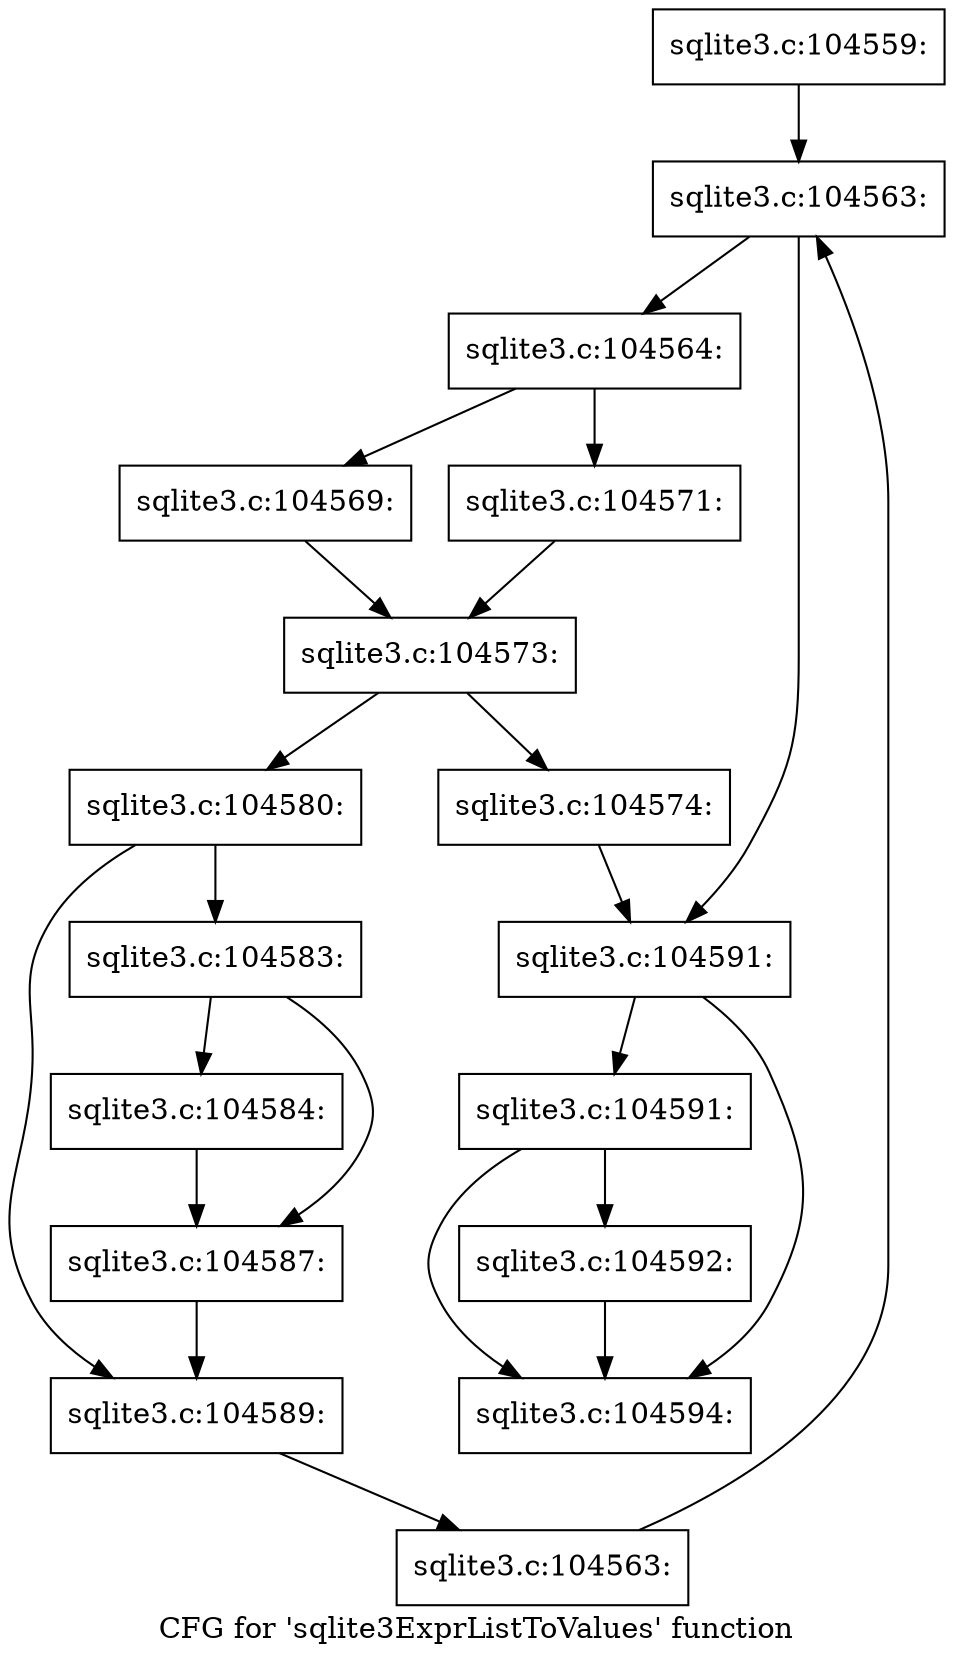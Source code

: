 digraph "CFG for 'sqlite3ExprListToValues' function" {
	label="CFG for 'sqlite3ExprListToValues' function";

	Node0x55c0fa0dfd00 [shape=record,label="{sqlite3.c:104559:}"];
	Node0x55c0fa0dfd00 -> Node0x55c0fa0e2ab0;
	Node0x55c0fa0e2ab0 [shape=record,label="{sqlite3.c:104563:}"];
	Node0x55c0fa0e2ab0 -> Node0x55c0fa0e2cd0;
	Node0x55c0fa0e2ab0 -> Node0x55c0fa0e2900;
	Node0x55c0fa0e2cd0 [shape=record,label="{sqlite3.c:104564:}"];
	Node0x55c0fa0e2cd0 -> Node0x55c0fa0e4060;
	Node0x55c0fa0e2cd0 -> Node0x55c0fa0e4100;
	Node0x55c0fa0e4060 [shape=record,label="{sqlite3.c:104569:}"];
	Node0x55c0fa0e4060 -> Node0x55c0fa0e40b0;
	Node0x55c0fa0e4100 [shape=record,label="{sqlite3.c:104571:}"];
	Node0x55c0fa0e4100 -> Node0x55c0fa0e40b0;
	Node0x55c0fa0e40b0 [shape=record,label="{sqlite3.c:104573:}"];
	Node0x55c0fa0e40b0 -> Node0x55c0fa0e4ef0;
	Node0x55c0fa0e40b0 -> Node0x55c0fa0e4f40;
	Node0x55c0fa0e4ef0 [shape=record,label="{sqlite3.c:104574:}"];
	Node0x55c0fa0e4ef0 -> Node0x55c0fa0e2900;
	Node0x55c0fa0e4f40 [shape=record,label="{sqlite3.c:104580:}"];
	Node0x55c0fa0e4f40 -> Node0x55c0fa0e5b30;
	Node0x55c0fa0e4f40 -> Node0x55c0fa0e65c0;
	Node0x55c0fa0e5b30 [shape=record,label="{sqlite3.c:104583:}"];
	Node0x55c0fa0e5b30 -> Node0x55c0fa0e6900;
	Node0x55c0fa0e5b30 -> Node0x55c0fa0e6d70;
	Node0x55c0fa0e6900 [shape=record,label="{sqlite3.c:104584:}"];
	Node0x55c0fa0e6900 -> Node0x55c0fa0e6d70;
	Node0x55c0fa0e6d70 [shape=record,label="{sqlite3.c:104587:}"];
	Node0x55c0fa0e6d70 -> Node0x55c0fa0e65c0;
	Node0x55c0fa0e65c0 [shape=record,label="{sqlite3.c:104589:}"];
	Node0x55c0fa0e65c0 -> Node0x55c0fa0e2c40;
	Node0x55c0fa0e2c40 [shape=record,label="{sqlite3.c:104563:}"];
	Node0x55c0fa0e2c40 -> Node0x55c0fa0e2ab0;
	Node0x55c0fa0e2900 [shape=record,label="{sqlite3.c:104591:}"];
	Node0x55c0fa0e2900 -> Node0x55c0fa0e7e60;
	Node0x55c0fa0e2900 -> Node0x55c0fa0e7e10;
	Node0x55c0fa0e7e60 [shape=record,label="{sqlite3.c:104591:}"];
	Node0x55c0fa0e7e60 -> Node0x55c0fa0e7dc0;
	Node0x55c0fa0e7e60 -> Node0x55c0fa0e7e10;
	Node0x55c0fa0e7dc0 [shape=record,label="{sqlite3.c:104592:}"];
	Node0x55c0fa0e7dc0 -> Node0x55c0fa0e7e10;
	Node0x55c0fa0e7e10 [shape=record,label="{sqlite3.c:104594:}"];
}
